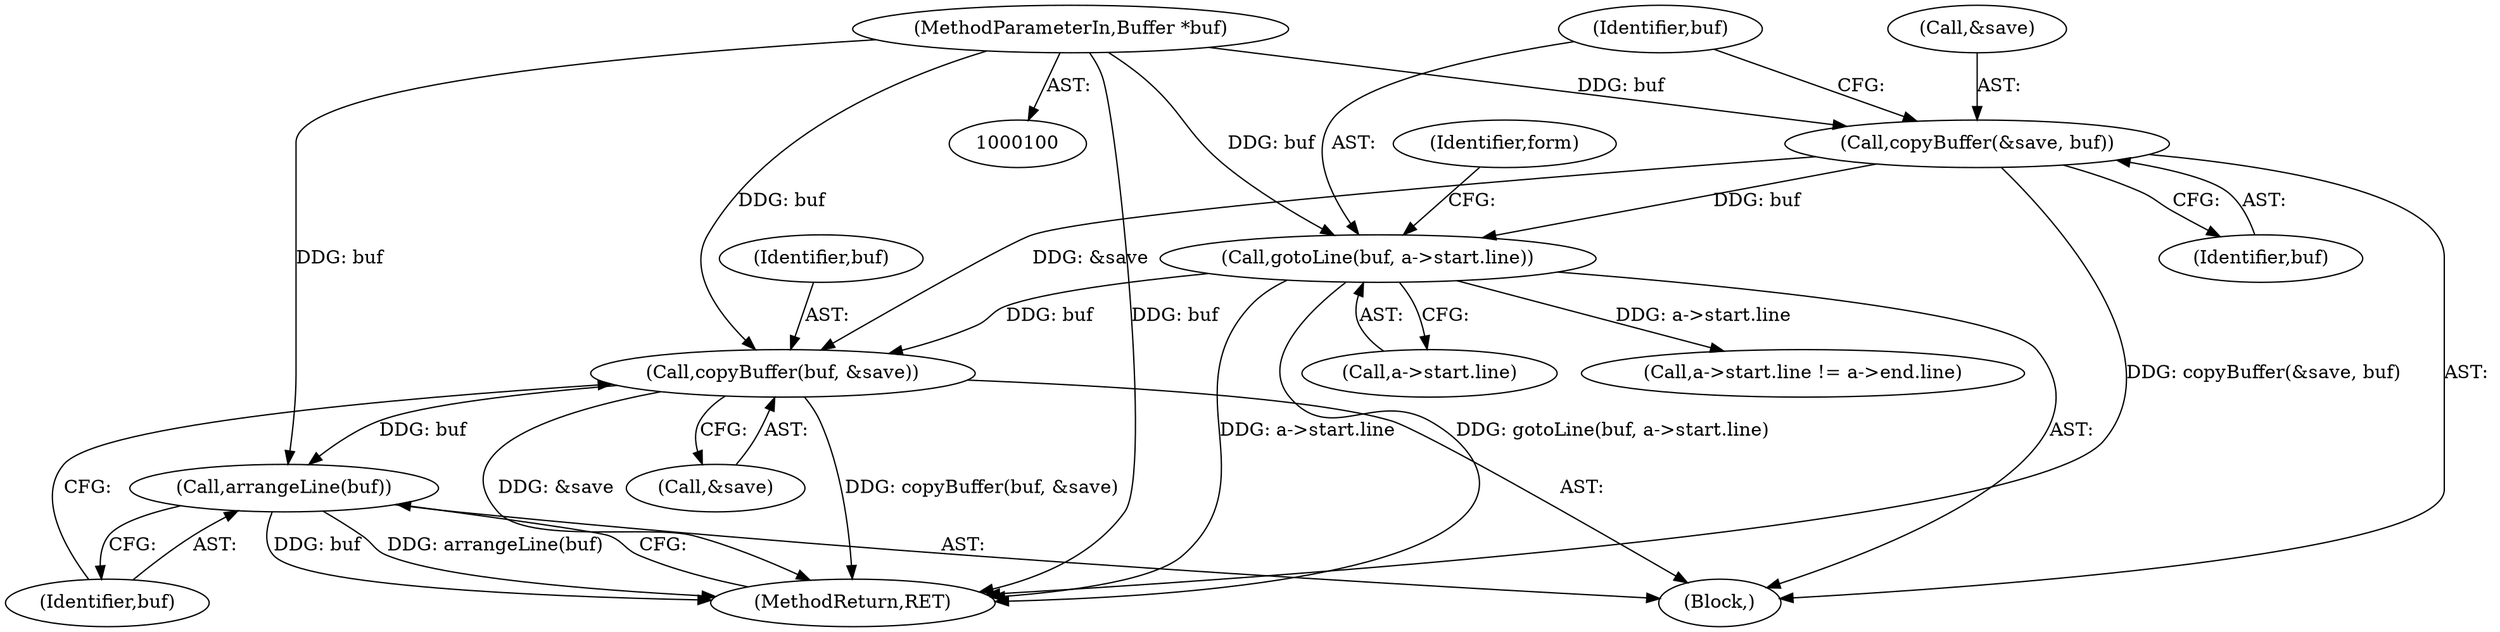 digraph "0_w3m_7fdc83b0364005a0b5ed869230dd81752ba022e8@API" {
"1000535" [label="(Call,copyBuffer(buf, &save))"];
"1000121" [label="(Call,gotoLine(buf, a->start.line))"];
"1000117" [label="(Call,copyBuffer(&save, buf))"];
"1000102" [label="(MethodParameterIn,Buffer *buf)"];
"1000539" [label="(Call,arrangeLine(buf))"];
"1000104" [label="(Block,)"];
"1000102" [label="(MethodParameterIn,Buffer *buf)"];
"1000537" [label="(Call,&save)"];
"1000536" [label="(Identifier,buf)"];
"1000117" [label="(Call,copyBuffer(&save, buf))"];
"1000118" [label="(Call,&save)"];
"1000535" [label="(Call,copyBuffer(buf, &save))"];
"1000539" [label="(Call,arrangeLine(buf))"];
"1000130" [label="(Identifier,form)"];
"1000120" [label="(Identifier,buf)"];
"1000121" [label="(Call,gotoLine(buf, a->start.line))"];
"1000123" [label="(Call,a->start.line)"];
"1000409" [label="(Call,a->start.line != a->end.line)"];
"1000122" [label="(Identifier,buf)"];
"1000540" [label="(Identifier,buf)"];
"1000541" [label="(MethodReturn,RET)"];
"1000535" -> "1000104"  [label="AST: "];
"1000535" -> "1000537"  [label="CFG: "];
"1000536" -> "1000535"  [label="AST: "];
"1000537" -> "1000535"  [label="AST: "];
"1000540" -> "1000535"  [label="CFG: "];
"1000535" -> "1000541"  [label="DDG: copyBuffer(buf, &save)"];
"1000535" -> "1000541"  [label="DDG: &save"];
"1000121" -> "1000535"  [label="DDG: buf"];
"1000102" -> "1000535"  [label="DDG: buf"];
"1000117" -> "1000535"  [label="DDG: &save"];
"1000535" -> "1000539"  [label="DDG: buf"];
"1000121" -> "1000104"  [label="AST: "];
"1000121" -> "1000123"  [label="CFG: "];
"1000122" -> "1000121"  [label="AST: "];
"1000123" -> "1000121"  [label="AST: "];
"1000130" -> "1000121"  [label="CFG: "];
"1000121" -> "1000541"  [label="DDG: a->start.line"];
"1000121" -> "1000541"  [label="DDG: gotoLine(buf, a->start.line)"];
"1000117" -> "1000121"  [label="DDG: buf"];
"1000102" -> "1000121"  [label="DDG: buf"];
"1000121" -> "1000409"  [label="DDG: a->start.line"];
"1000117" -> "1000104"  [label="AST: "];
"1000117" -> "1000120"  [label="CFG: "];
"1000118" -> "1000117"  [label="AST: "];
"1000120" -> "1000117"  [label="AST: "];
"1000122" -> "1000117"  [label="CFG: "];
"1000117" -> "1000541"  [label="DDG: copyBuffer(&save, buf)"];
"1000102" -> "1000117"  [label="DDG: buf"];
"1000102" -> "1000100"  [label="AST: "];
"1000102" -> "1000541"  [label="DDG: buf"];
"1000102" -> "1000539"  [label="DDG: buf"];
"1000539" -> "1000104"  [label="AST: "];
"1000539" -> "1000540"  [label="CFG: "];
"1000540" -> "1000539"  [label="AST: "];
"1000541" -> "1000539"  [label="CFG: "];
"1000539" -> "1000541"  [label="DDG: buf"];
"1000539" -> "1000541"  [label="DDG: arrangeLine(buf)"];
}
